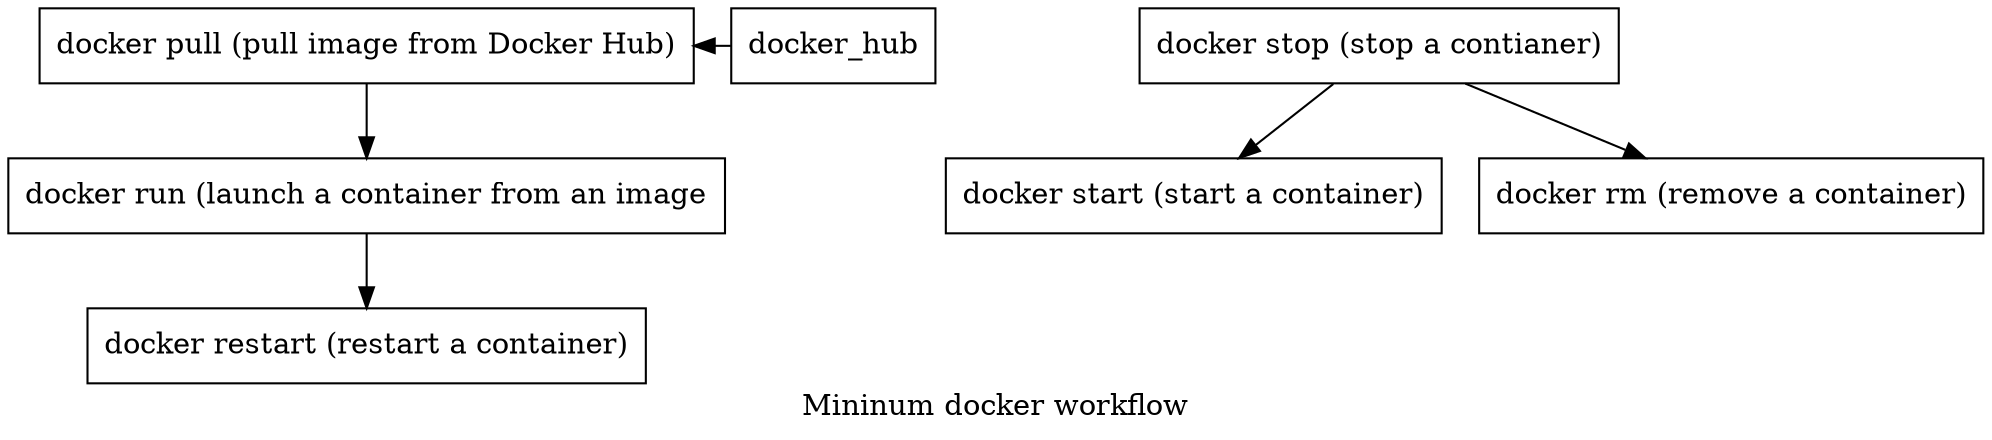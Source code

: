 
digraph {
    label="Mininum docker workflow";
    node [shape=box]

    { rank=same docker_hub docker_pull }

    //style the nodes
    docker_pull [label="docker pull (pull image from Docker Hub)"];
    docker_run [label="docker run (launch a container from an image"];
    docker_start [label="docker start (start a container)"];
    docker_restart [label="docker restart (restart a container)"];
    docker_stop [label="docker stop (stop a contianer)"];
    docker_rm [label="docker rm (remove a container)"];
    docker_hub [l="Docker Hub (a repository of docker images"];

    //make relationship
    subgraph test{
        label="test";
        docker_pull -> docker_hub  [dir="back"]
    }

    subgraph aa{
        label="test2";
        docker_pull -> docker_run;
        docker_run -> docker_restart;

        docker_stop -> docker_start;
        docker_stop -> docker_rm;
    }

}


